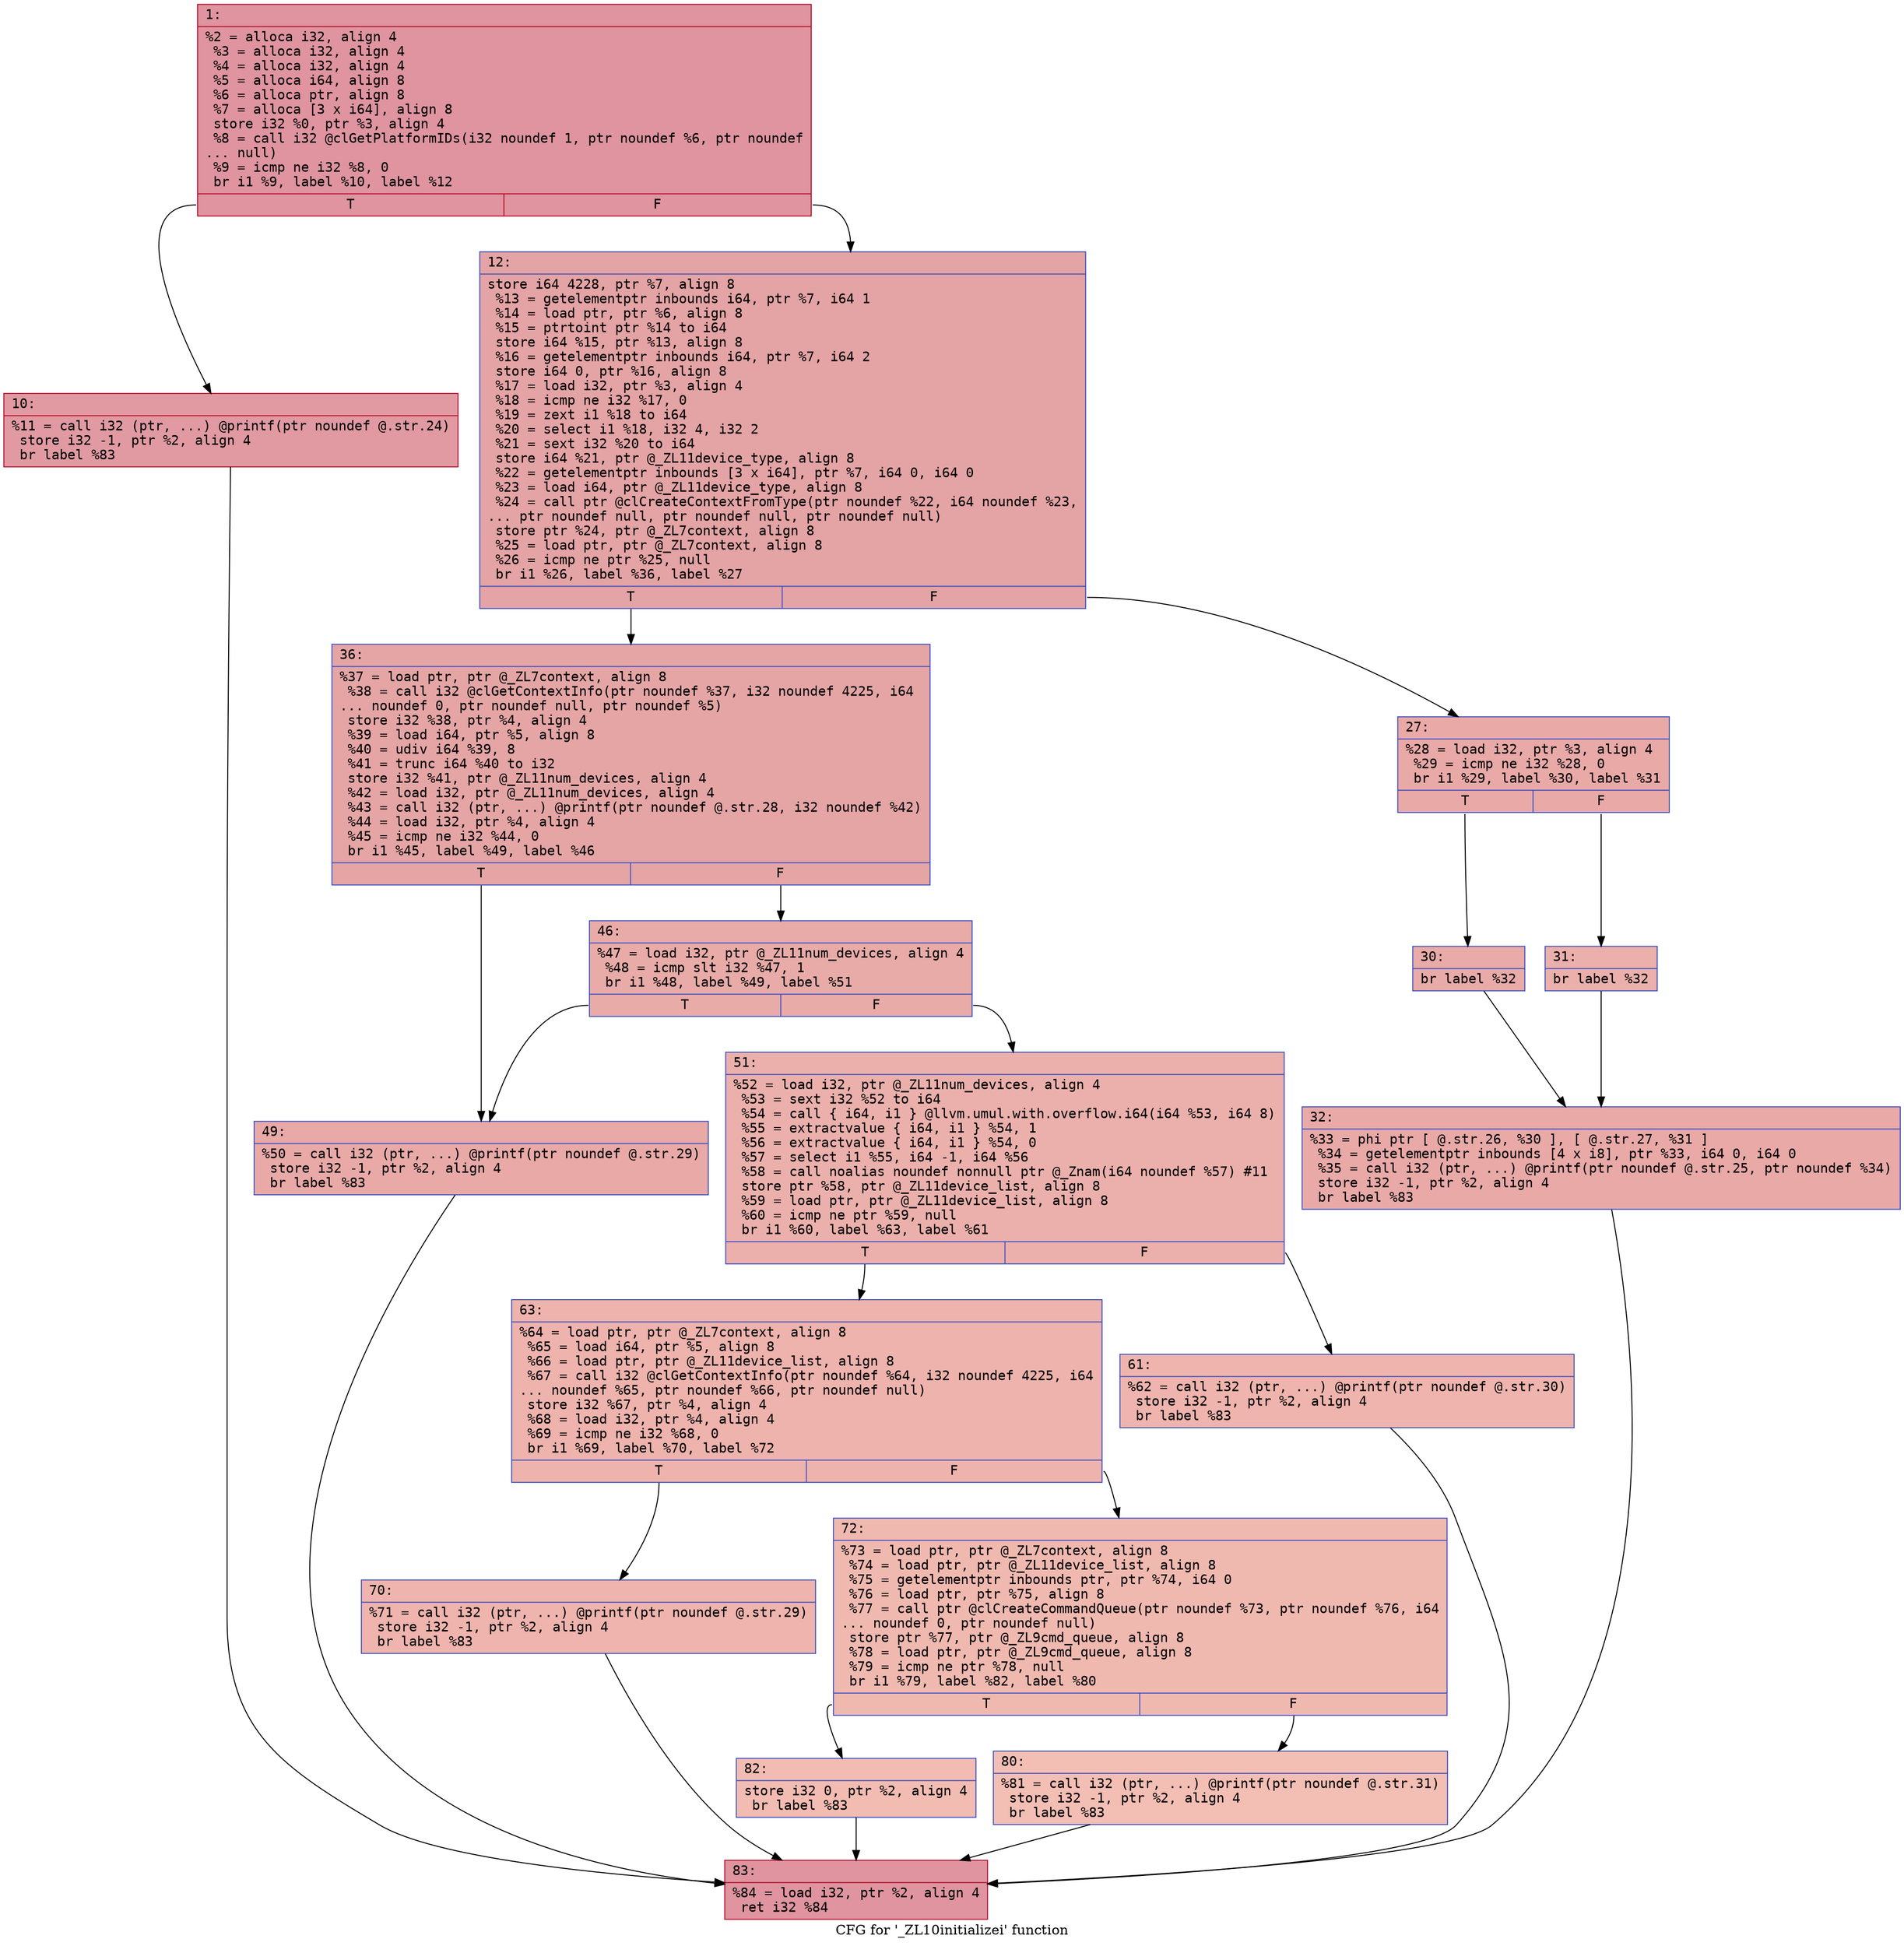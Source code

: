 digraph "CFG for '_ZL10initializei' function" {
	label="CFG for '_ZL10initializei' function";

	Node0x600003adb700 [shape=record,color="#b70d28ff", style=filled, fillcolor="#b70d2870" fontname="Courier",label="{1:\l|  %2 = alloca i32, align 4\l  %3 = alloca i32, align 4\l  %4 = alloca i32, align 4\l  %5 = alloca i64, align 8\l  %6 = alloca ptr, align 8\l  %7 = alloca [3 x i64], align 8\l  store i32 %0, ptr %3, align 4\l  %8 = call i32 @clGetPlatformIDs(i32 noundef 1, ptr noundef %6, ptr noundef\l... null)\l  %9 = icmp ne i32 %8, 0\l  br i1 %9, label %10, label %12\l|{<s0>T|<s1>F}}"];
	Node0x600003adb700:s0 -> Node0x600003adb750[tooltip="1 -> 10\nProbability 62.50%" ];
	Node0x600003adb700:s1 -> Node0x600003adb7a0[tooltip="1 -> 12\nProbability 37.50%" ];
	Node0x600003adb750 [shape=record,color="#b70d28ff", style=filled, fillcolor="#bb1b2c70" fontname="Courier",label="{10:\l|  %11 = call i32 (ptr, ...) @printf(ptr noundef @.str.24)\l  store i32 -1, ptr %2, align 4\l  br label %83\l}"];
	Node0x600003adb750 -> Node0x600003adbc50[tooltip="10 -> 83\nProbability 100.00%" ];
	Node0x600003adb7a0 [shape=record,color="#3d50c3ff", style=filled, fillcolor="#c32e3170" fontname="Courier",label="{12:\l|  store i64 4228, ptr %7, align 8\l  %13 = getelementptr inbounds i64, ptr %7, i64 1\l  %14 = load ptr, ptr %6, align 8\l  %15 = ptrtoint ptr %14 to i64\l  store i64 %15, ptr %13, align 8\l  %16 = getelementptr inbounds i64, ptr %7, i64 2\l  store i64 0, ptr %16, align 8\l  %17 = load i32, ptr %3, align 4\l  %18 = icmp ne i32 %17, 0\l  %19 = zext i1 %18 to i64\l  %20 = select i1 %18, i32 4, i32 2\l  %21 = sext i32 %20 to i64\l  store i64 %21, ptr @_ZL11device_type, align 8\l  %22 = getelementptr inbounds [3 x i64], ptr %7, i64 0, i64 0\l  %23 = load i64, ptr @_ZL11device_type, align 8\l  %24 = call ptr @clCreateContextFromType(ptr noundef %22, i64 noundef %23,\l... ptr noundef null, ptr noundef null, ptr noundef null)\l  store ptr %24, ptr @_ZL7context, align 8\l  %25 = load ptr, ptr @_ZL7context, align 8\l  %26 = icmp ne ptr %25, null\l  br i1 %26, label %36, label %27\l|{<s0>T|<s1>F}}"];
	Node0x600003adb7a0:s0 -> Node0x600003adb930[tooltip="12 -> 36\nProbability 62.50%" ];
	Node0x600003adb7a0:s1 -> Node0x600003adb7f0[tooltip="12 -> 27\nProbability 37.50%" ];
	Node0x600003adb7f0 [shape=record,color="#3d50c3ff", style=filled, fillcolor="#ca3b3770" fontname="Courier",label="{27:\l|  %28 = load i32, ptr %3, align 4\l  %29 = icmp ne i32 %28, 0\l  br i1 %29, label %30, label %31\l|{<s0>T|<s1>F}}"];
	Node0x600003adb7f0:s0 -> Node0x600003adb840[tooltip="27 -> 30\nProbability 62.50%" ];
	Node0x600003adb7f0:s1 -> Node0x600003adb890[tooltip="27 -> 31\nProbability 37.50%" ];
	Node0x600003adb840 [shape=record,color="#3d50c3ff", style=filled, fillcolor="#cc403a70" fontname="Courier",label="{30:\l|  br label %32\l}"];
	Node0x600003adb840 -> Node0x600003adb8e0[tooltip="30 -> 32\nProbability 100.00%" ];
	Node0x600003adb890 [shape=record,color="#3d50c3ff", style=filled, fillcolor="#d24b4070" fontname="Courier",label="{31:\l|  br label %32\l}"];
	Node0x600003adb890 -> Node0x600003adb8e0[tooltip="31 -> 32\nProbability 100.00%" ];
	Node0x600003adb8e0 [shape=record,color="#3d50c3ff", style=filled, fillcolor="#ca3b3770" fontname="Courier",label="{32:\l|  %33 = phi ptr [ @.str.26, %30 ], [ @.str.27, %31 ]\l  %34 = getelementptr inbounds [4 x i8], ptr %33, i64 0, i64 0\l  %35 = call i32 (ptr, ...) @printf(ptr noundef @.str.25, ptr noundef %34)\l  store i32 -1, ptr %2, align 4\l  br label %83\l}"];
	Node0x600003adb8e0 -> Node0x600003adbc50[tooltip="32 -> 83\nProbability 100.00%" ];
	Node0x600003adb930 [shape=record,color="#3d50c3ff", style=filled, fillcolor="#c5333470" fontname="Courier",label="{36:\l|  %37 = load ptr, ptr @_ZL7context, align 8\l  %38 = call i32 @clGetContextInfo(ptr noundef %37, i32 noundef 4225, i64\l... noundef 0, ptr noundef null, ptr noundef %5)\l  store i32 %38, ptr %4, align 4\l  %39 = load i64, ptr %5, align 8\l  %40 = udiv i64 %39, 8\l  %41 = trunc i64 %40 to i32\l  store i32 %41, ptr @_ZL11num_devices, align 4\l  %42 = load i32, ptr @_ZL11num_devices, align 4\l  %43 = call i32 (ptr, ...) @printf(ptr noundef @.str.28, i32 noundef %42)\l  %44 = load i32, ptr %4, align 4\l  %45 = icmp ne i32 %44, 0\l  br i1 %45, label %49, label %46\l|{<s0>T|<s1>F}}"];
	Node0x600003adb930:s0 -> Node0x600003adb9d0[tooltip="36 -> 49\nProbability 62.50%" ];
	Node0x600003adb930:s1 -> Node0x600003adb980[tooltip="36 -> 46\nProbability 37.50%" ];
	Node0x600003adb980 [shape=record,color="#3d50c3ff", style=filled, fillcolor="#cc403a70" fontname="Courier",label="{46:\l|  %47 = load i32, ptr @_ZL11num_devices, align 4\l  %48 = icmp slt i32 %47, 1\l  br i1 %48, label %49, label %51\l|{<s0>T|<s1>F}}"];
	Node0x600003adb980:s0 -> Node0x600003adb9d0[tooltip="46 -> 49\nProbability 37.50%" ];
	Node0x600003adb980:s1 -> Node0x600003adba20[tooltip="46 -> 51\nProbability 62.50%" ];
	Node0x600003adb9d0 [shape=record,color="#3d50c3ff", style=filled, fillcolor="#ca3b3770" fontname="Courier",label="{49:\l|  %50 = call i32 (ptr, ...) @printf(ptr noundef @.str.29)\l  store i32 -1, ptr %2, align 4\l  br label %83\l}"];
	Node0x600003adb9d0 -> Node0x600003adbc50[tooltip="49 -> 83\nProbability 100.00%" ];
	Node0x600003adba20 [shape=record,color="#3d50c3ff", style=filled, fillcolor="#d24b4070" fontname="Courier",label="{51:\l|  %52 = load i32, ptr @_ZL11num_devices, align 4\l  %53 = sext i32 %52 to i64\l  %54 = call \{ i64, i1 \} @llvm.umul.with.overflow.i64(i64 %53, i64 8)\l  %55 = extractvalue \{ i64, i1 \} %54, 1\l  %56 = extractvalue \{ i64, i1 \} %54, 0\l  %57 = select i1 %55, i64 -1, i64 %56\l  %58 = call noalias noundef nonnull ptr @_Znam(i64 noundef %57) #11\l  store ptr %58, ptr @_ZL11device_list, align 8\l  %59 = load ptr, ptr @_ZL11device_list, align 8\l  %60 = icmp ne ptr %59, null\l  br i1 %60, label %63, label %61\l|{<s0>T|<s1>F}}"];
	Node0x600003adba20:s0 -> Node0x600003adbac0[tooltip="51 -> 63\nProbability 62.50%" ];
	Node0x600003adba20:s1 -> Node0x600003adba70[tooltip="51 -> 61\nProbability 37.50%" ];
	Node0x600003adba70 [shape=record,color="#3d50c3ff", style=filled, fillcolor="#d8564670" fontname="Courier",label="{61:\l|  %62 = call i32 (ptr, ...) @printf(ptr noundef @.str.30)\l  store i32 -1, ptr %2, align 4\l  br label %83\l}"];
	Node0x600003adba70 -> Node0x600003adbc50[tooltip="61 -> 83\nProbability 100.00%" ];
	Node0x600003adbac0 [shape=record,color="#3d50c3ff", style=filled, fillcolor="#d6524470" fontname="Courier",label="{63:\l|  %64 = load ptr, ptr @_ZL7context, align 8\l  %65 = load i64, ptr %5, align 8\l  %66 = load ptr, ptr @_ZL11device_list, align 8\l  %67 = call i32 @clGetContextInfo(ptr noundef %64, i32 noundef 4225, i64\l... noundef %65, ptr noundef %66, ptr noundef null)\l  store i32 %67, ptr %4, align 4\l  %68 = load i32, ptr %4, align 4\l  %69 = icmp ne i32 %68, 0\l  br i1 %69, label %70, label %72\l|{<s0>T|<s1>F}}"];
	Node0x600003adbac0:s0 -> Node0x600003adbb10[tooltip="63 -> 70\nProbability 62.50%" ];
	Node0x600003adbac0:s1 -> Node0x600003adbb60[tooltip="63 -> 72\nProbability 37.50%" ];
	Node0x600003adbb10 [shape=record,color="#3d50c3ff", style=filled, fillcolor="#d8564670" fontname="Courier",label="{70:\l|  %71 = call i32 (ptr, ...) @printf(ptr noundef @.str.29)\l  store i32 -1, ptr %2, align 4\l  br label %83\l}"];
	Node0x600003adbb10 -> Node0x600003adbc50[tooltip="70 -> 83\nProbability 100.00%" ];
	Node0x600003adbb60 [shape=record,color="#3d50c3ff", style=filled, fillcolor="#de614d70" fontname="Courier",label="{72:\l|  %73 = load ptr, ptr @_ZL7context, align 8\l  %74 = load ptr, ptr @_ZL11device_list, align 8\l  %75 = getelementptr inbounds ptr, ptr %74, i64 0\l  %76 = load ptr, ptr %75, align 8\l  %77 = call ptr @clCreateCommandQueue(ptr noundef %73, ptr noundef %76, i64\l... noundef 0, ptr noundef null)\l  store ptr %77, ptr @_ZL9cmd_queue, align 8\l  %78 = load ptr, ptr @_ZL9cmd_queue, align 8\l  %79 = icmp ne ptr %78, null\l  br i1 %79, label %82, label %80\l|{<s0>T|<s1>F}}"];
	Node0x600003adbb60:s0 -> Node0x600003adbc00[tooltip="72 -> 82\nProbability 62.50%" ];
	Node0x600003adbb60:s1 -> Node0x600003adbbb0[tooltip="72 -> 80\nProbability 37.50%" ];
	Node0x600003adbbb0 [shape=record,color="#3d50c3ff", style=filled, fillcolor="#e36c5570" fontname="Courier",label="{80:\l|  %81 = call i32 (ptr, ...) @printf(ptr noundef @.str.31)\l  store i32 -1, ptr %2, align 4\l  br label %83\l}"];
	Node0x600003adbbb0 -> Node0x600003adbc50[tooltip="80 -> 83\nProbability 100.00%" ];
	Node0x600003adbc00 [shape=record,color="#3d50c3ff", style=filled, fillcolor="#e1675170" fontname="Courier",label="{82:\l|  store i32 0, ptr %2, align 4\l  br label %83\l}"];
	Node0x600003adbc00 -> Node0x600003adbc50[tooltip="82 -> 83\nProbability 100.00%" ];
	Node0x600003adbc50 [shape=record,color="#b70d28ff", style=filled, fillcolor="#b70d2870" fontname="Courier",label="{83:\l|  %84 = load i32, ptr %2, align 4\l  ret i32 %84\l}"];
}
